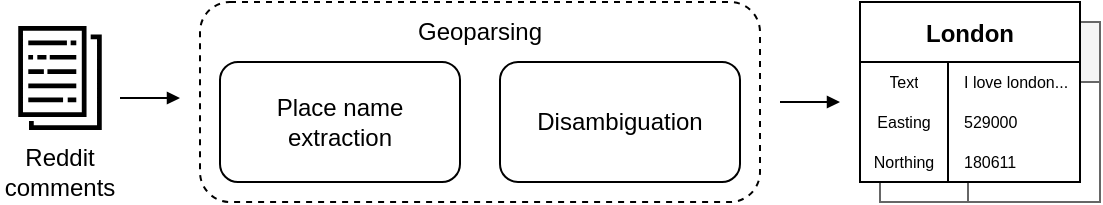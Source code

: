 <mxfile version="20.5.1" type="device"><diagram id="C5RBs43oDa-KdzZeNtuy" name="Page-1"><mxGraphModel dx="646" dy="600" grid="1" gridSize="10" guides="1" tooltips="1" connect="1" arrows="1" fold="1" page="0" pageScale="1" pageWidth="827" pageHeight="1169" math="0" shadow="0"><root><mxCell id="WIyWlLk6GJQsqaUBKTNV-0"/><mxCell id="WIyWlLk6GJQsqaUBKTNV-1" parent="WIyWlLk6GJQsqaUBKTNV-0"/><mxCell id="6eOFnpN6QFA3TpQEUoWj-0" value="London" style="shape=table;startSize=30;container=1;collapsible=0;childLayout=tableLayout;fixedRows=1;rowLines=0;fontStyle=1;rounded=0;fontFamily=Helvetica;strokeWidth=1;fillColor=#f5f5f5;spacingBottom=0;perimeterSpacing=0;fontColor=#333333;strokeColor=#666666;" parent="WIyWlLk6GJQsqaUBKTNV-1" vertex="1"><mxGeometry x="470" y="20" width="110" height="90" as="geometry"/></mxCell><mxCell id="6eOFnpN6QFA3TpQEUoWj-1" value="" style="shape=tableRow;horizontal=0;startSize=0;swimlaneHead=0;swimlaneBody=0;top=0;left=0;bottom=0;right=0;collapsible=0;dropTarget=0;fillColor=none;points=[[0,0.5],[1,0.5]];portConstraint=eastwest;rounded=0;fontFamily=Helvetica;strokeWidth=1;" parent="6eOFnpN6QFA3TpQEUoWj-0" vertex="1"><mxGeometry y="30" width="110" height="20" as="geometry"/></mxCell><mxCell id="6eOFnpN6QFA3TpQEUoWj-2" value="Users" style="shape=partialRectangle;html=1;whiteSpace=wrap;connectable=0;fillColor=none;top=0;left=0;bottom=0;right=0;overflow=hidden;pointerEvents=1;rounded=0;fontFamily=Helvetica;strokeWidth=1;fontSize=8;spacing=2;spacingBottom=0;verticalAlign=middle;labelBorderColor=none;" parent="6eOFnpN6QFA3TpQEUoWj-1" vertex="1"><mxGeometry width="44" height="20" as="geometry"><mxRectangle width="44" height="20" as="alternateBounds"/></mxGeometry></mxCell><mxCell id="6eOFnpN6QFA3TpQEUoWj-3" value="" style="shape=partialRectangle;html=1;whiteSpace=wrap;connectable=0;fillColor=none;top=0;left=0;bottom=0;right=0;align=left;spacingLeft=6;overflow=hidden;rounded=0;fontFamily=Helvetica;strokeWidth=1;fontSize=8;spacing=2;spacingBottom=0;verticalAlign=middle;labelBorderColor=none;" parent="6eOFnpN6QFA3TpQEUoWj-1" vertex="1"><mxGeometry x="44" width="66" height="20" as="geometry"><mxRectangle width="66" height="20" as="alternateBounds"/></mxGeometry></mxCell><mxCell id="6eOFnpN6QFA3TpQEUoWj-4" value="" style="shape=tableRow;horizontal=0;startSize=0;swimlaneHead=0;swimlaneBody=0;top=0;left=0;bottom=0;right=0;collapsible=0;dropTarget=0;fillColor=none;points=[[0,0.5],[1,0.5]];portConstraint=eastwest;rounded=0;fontFamily=Helvetica;strokeWidth=1;" parent="6eOFnpN6QFA3TpQEUoWj-0" vertex="1"><mxGeometry y="50" width="110" height="20" as="geometry"/></mxCell><mxCell id="6eOFnpN6QFA3TpQEUoWj-5" value="&lt;div style=&quot;font-size: 8px;&quot;&gt;Easting&lt;/div&gt;" style="shape=partialRectangle;html=1;whiteSpace=wrap;connectable=0;fillColor=none;top=0;left=0;bottom=0;right=0;overflow=hidden;rounded=0;fontFamily=Helvetica;strokeWidth=1;fontSize=8;spacing=2;spacingBottom=0;verticalAlign=middle;labelBorderColor=none;" parent="6eOFnpN6QFA3TpQEUoWj-4" vertex="1"><mxGeometry width="44" height="20" as="geometry"><mxRectangle width="44" height="20" as="alternateBounds"/></mxGeometry></mxCell><mxCell id="6eOFnpN6QFA3TpQEUoWj-6" value="529000" style="shape=partialRectangle;html=1;whiteSpace=wrap;connectable=0;fillColor=none;top=0;left=0;bottom=0;right=0;align=left;spacingLeft=6;overflow=hidden;rounded=0;fontFamily=Helvetica;strokeWidth=1;fontSize=8;spacing=2;spacingBottom=0;verticalAlign=middle;labelBorderColor=none;" parent="6eOFnpN6QFA3TpQEUoWj-4" vertex="1"><mxGeometry x="44" width="66" height="20" as="geometry"><mxRectangle width="66" height="20" as="alternateBounds"/></mxGeometry></mxCell><mxCell id="6eOFnpN6QFA3TpQEUoWj-7" value="" style="shape=tableRow;horizontal=0;startSize=0;swimlaneHead=0;swimlaneBody=0;top=0;left=0;bottom=0;right=0;collapsible=0;dropTarget=0;fillColor=none;points=[[0,0.5],[1,0.5]];portConstraint=eastwest;rounded=0;fontFamily=Helvetica;strokeWidth=1;" parent="6eOFnpN6QFA3TpQEUoWj-0" vertex="1"><mxGeometry y="70" width="110" height="20" as="geometry"/></mxCell><mxCell id="6eOFnpN6QFA3TpQEUoWj-8" value="" style="shape=partialRectangle;html=1;whiteSpace=wrap;connectable=0;fillColor=none;top=0;left=0;bottom=0;right=0;overflow=hidden;rounded=0;fontFamily=Helvetica;strokeWidth=1;fontSize=8;spacing=2;spacingBottom=0;verticalAlign=middle;labelBorderColor=none;" parent="6eOFnpN6QFA3TpQEUoWj-7" vertex="1"><mxGeometry width="44" height="20" as="geometry"><mxRectangle width="44" height="20" as="alternateBounds"/></mxGeometry></mxCell><mxCell id="6eOFnpN6QFA3TpQEUoWj-9" value="" style="shape=partialRectangle;html=1;whiteSpace=wrap;connectable=0;fillColor=none;top=0;left=0;bottom=0;right=0;align=left;spacingLeft=6;overflow=hidden;rounded=0;fontFamily=Helvetica;strokeWidth=1;fontSize=8;spacing=2;spacingBottom=0;verticalAlign=middle;labelBorderColor=none;" parent="6eOFnpN6QFA3TpQEUoWj-7" vertex="1"><mxGeometry x="44" width="66" height="20" as="geometry"><mxRectangle width="66" height="20" as="alternateBounds"/></mxGeometry></mxCell><mxCell id="XAVNBkoo1mfjfkUmoDYH-75" value="" style="rounded=0;whiteSpace=wrap;html=1;labelBorderColor=none;fontFamily=Helvetica;fontSize=8;strokeWidth=1;fillColor=#FFFFFF;" parent="WIyWlLk6GJQsqaUBKTNV-1" vertex="1"><mxGeometry x="460" y="10" width="110" height="90" as="geometry"/></mxCell><mxCell id="XAVNBkoo1mfjfkUmoDYH-79" style="edgeStyle=orthogonalEdgeStyle;rounded=0;sketch=0;jumpStyle=line;jumpSize=6;orthogonalLoop=1;jettySize=auto;html=1;shadow=0;fontFamily=Helvetica;fontSize=8;endArrow=block;endFill=1;startSize=6;endSize=4;sourcePerimeterSpacing=5;targetPerimeterSpacing=0;strokeWidth=1;fillColor=#000000;" parent="WIyWlLk6GJQsqaUBKTNV-1" source="XAVNBkoo1mfjfkUmoDYH-36" edge="1"><mxGeometry relative="1" as="geometry"><mxPoint x="450" y="60" as="targetPoint"/></mxGeometry></mxCell><mxCell id="XAVNBkoo1mfjfkUmoDYH-36" value="" style="rounded=1;whiteSpace=wrap;html=1;fontFamily=Helvetica;perimeterSpacing=5;dashed=1;" parent="WIyWlLk6GJQsqaUBKTNV-1" vertex="1"><mxGeometry x="130" y="10" width="280" height="100" as="geometry"/></mxCell><mxCell id="XAVNBkoo1mfjfkUmoDYH-33" value="Reddit comments" style="text;html=1;strokeColor=none;fillColor=none;align=center;verticalAlign=middle;whiteSpace=wrap;rounded=0;" parent="WIyWlLk6GJQsqaUBKTNV-1" vertex="1"><mxGeometry x="30" y="80" width="60" height="30" as="geometry"/></mxCell><mxCell id="XAVNBkoo1mfjfkUmoDYH-34" value="&lt;div&gt;Place name extraction&lt;/div&gt;" style="rounded=1;whiteSpace=wrap;html=1;fontFamily=Helvetica;" parent="WIyWlLk6GJQsqaUBKTNV-1" vertex="1"><mxGeometry x="140" y="40" width="120" height="60" as="geometry"/></mxCell><mxCell id="XAVNBkoo1mfjfkUmoDYH-35" value="Disambiguation" style="rounded=1;whiteSpace=wrap;html=1;fontFamily=Helvetica;" parent="WIyWlLk6GJQsqaUBKTNV-1" vertex="1"><mxGeometry x="280" y="40" width="120" height="60" as="geometry"/></mxCell><mxCell id="XAVNBkoo1mfjfkUmoDYH-40" style="edgeStyle=orthogonalEdgeStyle;rounded=0;orthogonalLoop=1;jettySize=auto;html=1;fontFamily=Helvetica;targetPerimeterSpacing=0;sketch=0;shadow=0;fillColor=#000000;strokeWidth=1;sourcePerimeterSpacing=5;endArrow=block;endFill=1;endSize=4;startSize=6;jumpStyle=line;jumpSize=6;" parent="WIyWlLk6GJQsqaUBKTNV-1" edge="1"><mxGeometry relative="1" as="geometry"><mxPoint x="90" y="58" as="sourcePoint"/><mxPoint x="120" y="58" as="targetPoint"/><Array as="points"><mxPoint x="90" y="58"/><mxPoint x="90" y="58"/></Array></mxGeometry></mxCell><mxCell id="XAVNBkoo1mfjfkUmoDYH-37" value="" style="sketch=0;outlineConnect=0;fontColor=#232F3E;gradientColor=none;fillColor=#000000;strokeColor=none;dashed=0;verticalLabelPosition=bottom;verticalAlign=top;align=center;html=1;fontSize=12;fontStyle=0;aspect=fixed;pointerEvents=1;shape=mxgraph.aws4.data_set;rounded=1;fontFamily=Helvetica;" parent="WIyWlLk6GJQsqaUBKTNV-1" vertex="1"><mxGeometry x="39" y="22" width="42" height="52" as="geometry"/></mxCell><mxCell id="XAVNBkoo1mfjfkUmoDYH-38" value="Geoparsing" style="text;html=1;strokeColor=none;fillColor=none;align=center;verticalAlign=middle;whiteSpace=wrap;rounded=0;fontFamily=Helvetica;" parent="WIyWlLk6GJQsqaUBKTNV-1" vertex="1"><mxGeometry x="240" y="10" width="60" height="30" as="geometry"/></mxCell><mxCell id="XAVNBkoo1mfjfkUmoDYH-54" value="London" style="shape=table;startSize=30;container=1;collapsible=0;childLayout=tableLayout;fixedRows=1;rowLines=0;fontStyle=1;rounded=0;fontFamily=Helvetica;strokeWidth=1;fillColor=default;spacingBottom=0;gradientColor=none;perimeterSpacing=0;" parent="WIyWlLk6GJQsqaUBKTNV-1" vertex="1"><mxGeometry x="460" y="10" width="110" height="90" as="geometry"/></mxCell><mxCell id="XAVNBkoo1mfjfkUmoDYH-55" value="" style="shape=tableRow;horizontal=0;startSize=0;swimlaneHead=0;swimlaneBody=0;top=0;left=0;bottom=0;right=0;collapsible=0;dropTarget=0;fillColor=none;points=[[0,0.5],[1,0.5]];portConstraint=eastwest;rounded=0;fontFamily=Helvetica;strokeWidth=1;" parent="XAVNBkoo1mfjfkUmoDYH-54" vertex="1"><mxGeometry y="30" width="110" height="20" as="geometry"/></mxCell><mxCell id="XAVNBkoo1mfjfkUmoDYH-56" value="Text" style="shape=partialRectangle;html=1;whiteSpace=wrap;connectable=0;fillColor=none;top=0;left=0;bottom=0;right=0;overflow=hidden;pointerEvents=1;rounded=0;fontFamily=Helvetica;strokeWidth=1;fontSize=8;spacing=2;spacingBottom=0;verticalAlign=middle;labelBorderColor=none;" parent="XAVNBkoo1mfjfkUmoDYH-55" vertex="1"><mxGeometry width="44" height="20" as="geometry"><mxRectangle width="44" height="20" as="alternateBounds"/></mxGeometry></mxCell><mxCell id="XAVNBkoo1mfjfkUmoDYH-57" value="I love london..." style="shape=partialRectangle;html=1;whiteSpace=wrap;connectable=0;fillColor=none;top=0;left=0;bottom=0;right=0;align=left;spacingLeft=6;overflow=hidden;rounded=0;fontFamily=Helvetica;strokeWidth=1;fontSize=8;spacing=2;spacingBottom=0;verticalAlign=middle;labelBorderColor=none;" parent="XAVNBkoo1mfjfkUmoDYH-55" vertex="1"><mxGeometry x="44" width="66" height="20" as="geometry"><mxRectangle width="66" height="20" as="alternateBounds"/></mxGeometry></mxCell><mxCell id="XAVNBkoo1mfjfkUmoDYH-58" value="" style="shape=tableRow;horizontal=0;startSize=0;swimlaneHead=0;swimlaneBody=0;top=0;left=0;bottom=0;right=0;collapsible=0;dropTarget=0;fillColor=none;points=[[0,0.5],[1,0.5]];portConstraint=eastwest;rounded=0;fontFamily=Helvetica;strokeWidth=1;" parent="XAVNBkoo1mfjfkUmoDYH-54" vertex="1"><mxGeometry y="50" width="110" height="20" as="geometry"/></mxCell><mxCell id="XAVNBkoo1mfjfkUmoDYH-59" value="&lt;div style=&quot;font-size: 8px;&quot;&gt;Easting&lt;/div&gt;" style="shape=partialRectangle;html=1;whiteSpace=wrap;connectable=0;fillColor=none;top=0;left=0;bottom=0;right=0;overflow=hidden;rounded=0;fontFamily=Helvetica;strokeWidth=1;fontSize=8;spacing=2;spacingBottom=0;verticalAlign=middle;labelBorderColor=none;" parent="XAVNBkoo1mfjfkUmoDYH-58" vertex="1"><mxGeometry width="44" height="20" as="geometry"><mxRectangle width="44" height="20" as="alternateBounds"/></mxGeometry></mxCell><mxCell id="XAVNBkoo1mfjfkUmoDYH-60" value="529000" style="shape=partialRectangle;html=1;whiteSpace=wrap;connectable=0;fillColor=none;top=0;left=0;bottom=0;right=0;align=left;spacingLeft=6;overflow=hidden;rounded=0;fontFamily=Helvetica;strokeWidth=1;fontSize=8;spacing=2;spacingBottom=0;verticalAlign=middle;labelBorderColor=none;" parent="XAVNBkoo1mfjfkUmoDYH-58" vertex="1"><mxGeometry x="44" width="66" height="20" as="geometry"><mxRectangle width="66" height="20" as="alternateBounds"/></mxGeometry></mxCell><mxCell id="XAVNBkoo1mfjfkUmoDYH-61" value="" style="shape=tableRow;horizontal=0;startSize=0;swimlaneHead=0;swimlaneBody=0;top=0;left=0;bottom=0;right=0;collapsible=0;dropTarget=0;fillColor=none;points=[[0,0.5],[1,0.5]];portConstraint=eastwest;rounded=0;fontFamily=Helvetica;strokeWidth=1;" parent="XAVNBkoo1mfjfkUmoDYH-54" vertex="1"><mxGeometry y="70" width="110" height="20" as="geometry"/></mxCell><mxCell id="XAVNBkoo1mfjfkUmoDYH-62" value="&lt;div style=&quot;font-size: 8px;&quot;&gt;Northing&lt;/div&gt;" style="shape=partialRectangle;html=1;whiteSpace=wrap;connectable=0;fillColor=none;top=0;left=0;bottom=0;right=0;overflow=hidden;rounded=0;fontFamily=Helvetica;strokeWidth=1;fontSize=8;spacing=2;spacingBottom=0;verticalAlign=middle;labelBorderColor=none;" parent="XAVNBkoo1mfjfkUmoDYH-61" vertex="1"><mxGeometry width="44" height="20" as="geometry"><mxRectangle width="44" height="20" as="alternateBounds"/></mxGeometry></mxCell><mxCell id="XAVNBkoo1mfjfkUmoDYH-63" value="180611" style="shape=partialRectangle;html=1;whiteSpace=wrap;connectable=0;fillColor=none;top=0;left=0;bottom=0;right=0;align=left;spacingLeft=6;overflow=hidden;rounded=0;fontFamily=Helvetica;strokeWidth=1;fontSize=8;spacing=2;spacingBottom=0;verticalAlign=middle;labelBorderColor=none;" parent="XAVNBkoo1mfjfkUmoDYH-61" vertex="1"><mxGeometry x="44" width="66" height="20" as="geometry"><mxRectangle width="66" height="20" as="alternateBounds"/></mxGeometry></mxCell></root></mxGraphModel></diagram></mxfile>
